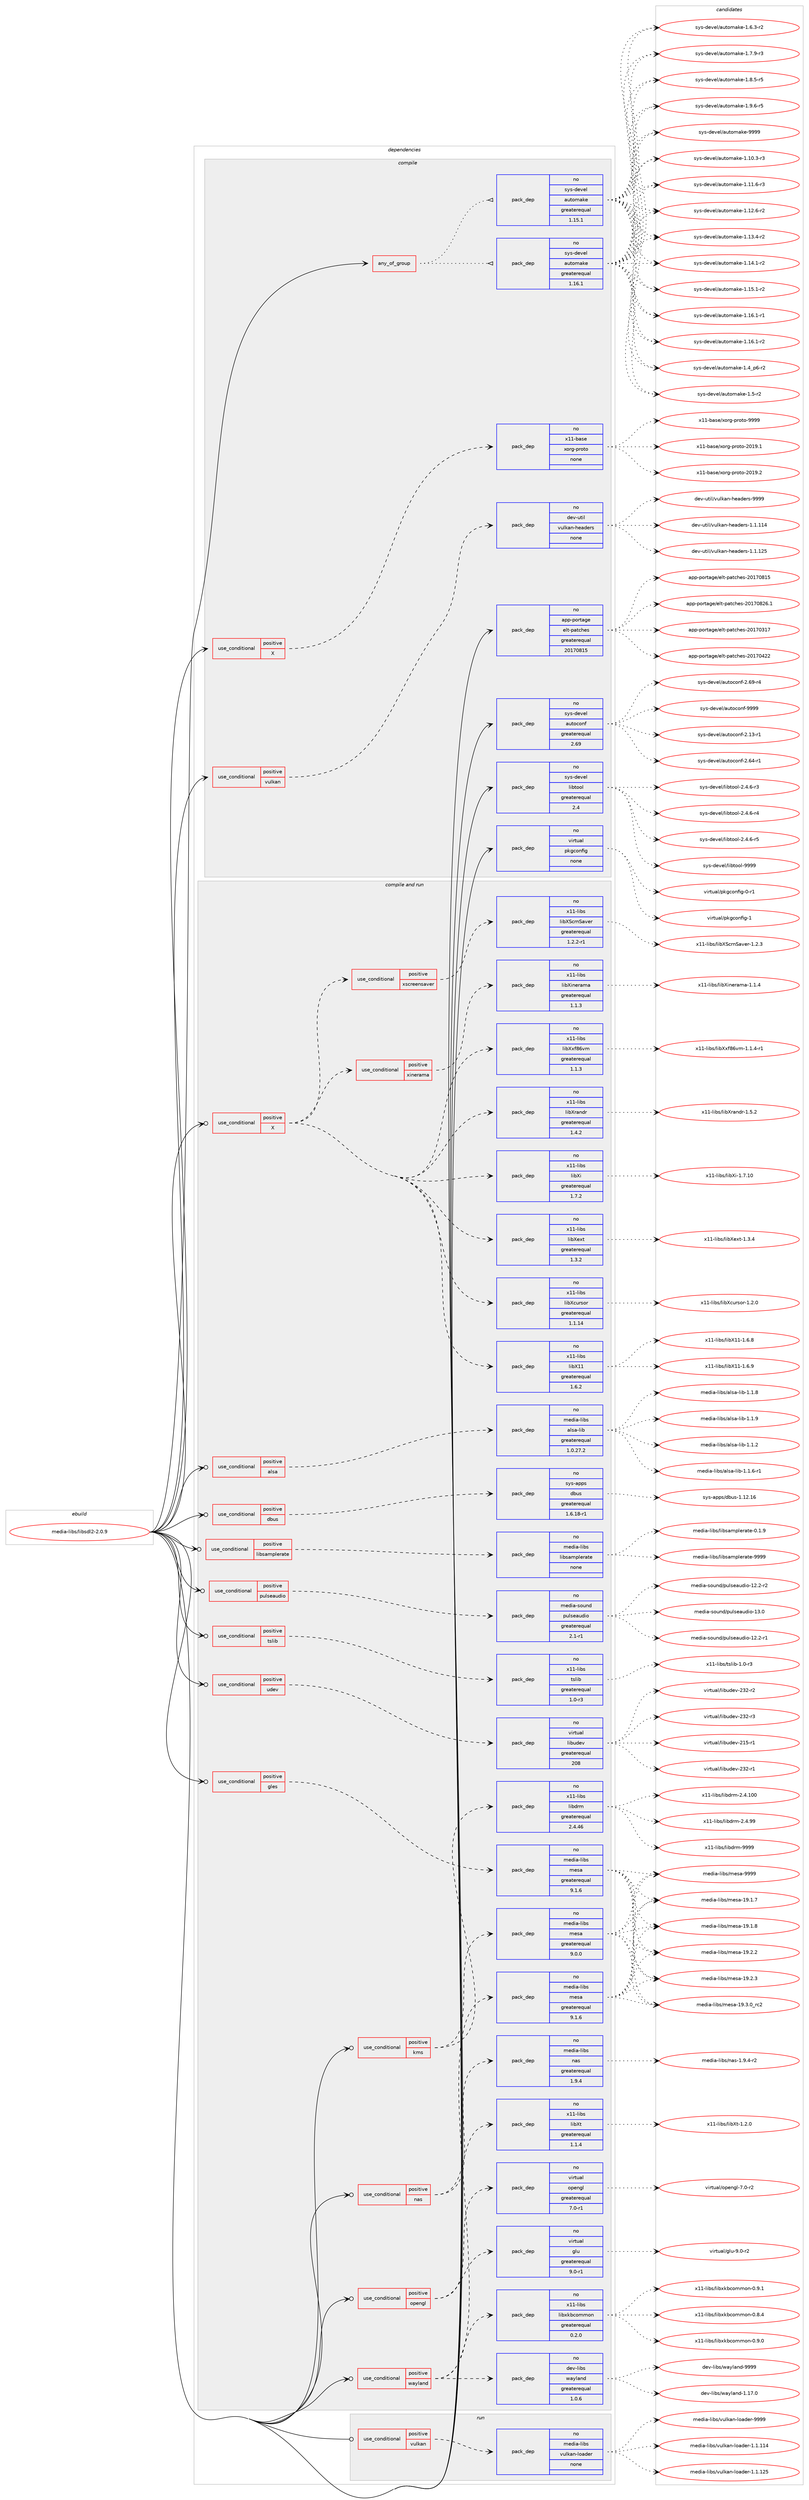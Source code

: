 digraph prolog {

# *************
# Graph options
# *************

newrank=true;
concentrate=true;
compound=true;
graph [rankdir=LR,fontname=Helvetica,fontsize=10,ranksep=1.5];#, ranksep=2.5, nodesep=0.2];
edge  [arrowhead=vee];
node  [fontname=Helvetica,fontsize=10];

# **********
# The ebuild
# **********

subgraph cluster_leftcol {
color=gray;
rank=same;
label=<<i>ebuild</i>>;
id [label="media-libs/libsdl2-2.0.9", color=red, width=4, href="../media-libs/libsdl2-2.0.9.svg"];
}

# ****************
# The dependencies
# ****************

subgraph cluster_midcol {
color=gray;
label=<<i>dependencies</i>>;
subgraph cluster_compile {
fillcolor="#eeeeee";
style=filled;
label=<<i>compile</i>>;
subgraph any13309 {
dependency788625 [label=<<TABLE BORDER="0" CELLBORDER="1" CELLSPACING="0" CELLPADDING="4"><TR><TD CELLPADDING="10">any_of_group</TD></TR></TABLE>>, shape=none, color=red];subgraph pack583105 {
dependency788626 [label=<<TABLE BORDER="0" CELLBORDER="1" CELLSPACING="0" CELLPADDING="4" WIDTH="220"><TR><TD ROWSPAN="6" CELLPADDING="30">pack_dep</TD></TR><TR><TD WIDTH="110">no</TD></TR><TR><TD>sys-devel</TD></TR><TR><TD>automake</TD></TR><TR><TD>greaterequal</TD></TR><TR><TD>1.16.1</TD></TR></TABLE>>, shape=none, color=blue];
}
dependency788625:e -> dependency788626:w [weight=20,style="dotted",arrowhead="oinv"];
subgraph pack583106 {
dependency788627 [label=<<TABLE BORDER="0" CELLBORDER="1" CELLSPACING="0" CELLPADDING="4" WIDTH="220"><TR><TD ROWSPAN="6" CELLPADDING="30">pack_dep</TD></TR><TR><TD WIDTH="110">no</TD></TR><TR><TD>sys-devel</TD></TR><TR><TD>automake</TD></TR><TR><TD>greaterequal</TD></TR><TR><TD>1.15.1</TD></TR></TABLE>>, shape=none, color=blue];
}
dependency788625:e -> dependency788627:w [weight=20,style="dotted",arrowhead="oinv"];
}
id:e -> dependency788625:w [weight=20,style="solid",arrowhead="vee"];
subgraph cond191778 {
dependency788628 [label=<<TABLE BORDER="0" CELLBORDER="1" CELLSPACING="0" CELLPADDING="4"><TR><TD ROWSPAN="3" CELLPADDING="10">use_conditional</TD></TR><TR><TD>positive</TD></TR><TR><TD>X</TD></TR></TABLE>>, shape=none, color=red];
subgraph pack583107 {
dependency788629 [label=<<TABLE BORDER="0" CELLBORDER="1" CELLSPACING="0" CELLPADDING="4" WIDTH="220"><TR><TD ROWSPAN="6" CELLPADDING="30">pack_dep</TD></TR><TR><TD WIDTH="110">no</TD></TR><TR><TD>x11-base</TD></TR><TR><TD>xorg-proto</TD></TR><TR><TD>none</TD></TR><TR><TD></TD></TR></TABLE>>, shape=none, color=blue];
}
dependency788628:e -> dependency788629:w [weight=20,style="dashed",arrowhead="vee"];
}
id:e -> dependency788628:w [weight=20,style="solid",arrowhead="vee"];
subgraph cond191779 {
dependency788630 [label=<<TABLE BORDER="0" CELLBORDER="1" CELLSPACING="0" CELLPADDING="4"><TR><TD ROWSPAN="3" CELLPADDING="10">use_conditional</TD></TR><TR><TD>positive</TD></TR><TR><TD>vulkan</TD></TR></TABLE>>, shape=none, color=red];
subgraph pack583108 {
dependency788631 [label=<<TABLE BORDER="0" CELLBORDER="1" CELLSPACING="0" CELLPADDING="4" WIDTH="220"><TR><TD ROWSPAN="6" CELLPADDING="30">pack_dep</TD></TR><TR><TD WIDTH="110">no</TD></TR><TR><TD>dev-util</TD></TR><TR><TD>vulkan-headers</TD></TR><TR><TD>none</TD></TR><TR><TD></TD></TR></TABLE>>, shape=none, color=blue];
}
dependency788630:e -> dependency788631:w [weight=20,style="dashed",arrowhead="vee"];
}
id:e -> dependency788630:w [weight=20,style="solid",arrowhead="vee"];
subgraph pack583109 {
dependency788632 [label=<<TABLE BORDER="0" CELLBORDER="1" CELLSPACING="0" CELLPADDING="4" WIDTH="220"><TR><TD ROWSPAN="6" CELLPADDING="30">pack_dep</TD></TR><TR><TD WIDTH="110">no</TD></TR><TR><TD>app-portage</TD></TR><TR><TD>elt-patches</TD></TR><TR><TD>greaterequal</TD></TR><TR><TD>20170815</TD></TR></TABLE>>, shape=none, color=blue];
}
id:e -> dependency788632:w [weight=20,style="solid",arrowhead="vee"];
subgraph pack583110 {
dependency788633 [label=<<TABLE BORDER="0" CELLBORDER="1" CELLSPACING="0" CELLPADDING="4" WIDTH="220"><TR><TD ROWSPAN="6" CELLPADDING="30">pack_dep</TD></TR><TR><TD WIDTH="110">no</TD></TR><TR><TD>sys-devel</TD></TR><TR><TD>autoconf</TD></TR><TR><TD>greaterequal</TD></TR><TR><TD>2.69</TD></TR></TABLE>>, shape=none, color=blue];
}
id:e -> dependency788633:w [weight=20,style="solid",arrowhead="vee"];
subgraph pack583111 {
dependency788634 [label=<<TABLE BORDER="0" CELLBORDER="1" CELLSPACING="0" CELLPADDING="4" WIDTH="220"><TR><TD ROWSPAN="6" CELLPADDING="30">pack_dep</TD></TR><TR><TD WIDTH="110">no</TD></TR><TR><TD>sys-devel</TD></TR><TR><TD>libtool</TD></TR><TR><TD>greaterequal</TD></TR><TR><TD>2.4</TD></TR></TABLE>>, shape=none, color=blue];
}
id:e -> dependency788634:w [weight=20,style="solid",arrowhead="vee"];
subgraph pack583112 {
dependency788635 [label=<<TABLE BORDER="0" CELLBORDER="1" CELLSPACING="0" CELLPADDING="4" WIDTH="220"><TR><TD ROWSPAN="6" CELLPADDING="30">pack_dep</TD></TR><TR><TD WIDTH="110">no</TD></TR><TR><TD>virtual</TD></TR><TR><TD>pkgconfig</TD></TR><TR><TD>none</TD></TR><TR><TD></TD></TR></TABLE>>, shape=none, color=blue];
}
id:e -> dependency788635:w [weight=20,style="solid",arrowhead="vee"];
}
subgraph cluster_compileandrun {
fillcolor="#eeeeee";
style=filled;
label=<<i>compile and run</i>>;
subgraph cond191780 {
dependency788636 [label=<<TABLE BORDER="0" CELLBORDER="1" CELLSPACING="0" CELLPADDING="4"><TR><TD ROWSPAN="3" CELLPADDING="10">use_conditional</TD></TR><TR><TD>positive</TD></TR><TR><TD>X</TD></TR></TABLE>>, shape=none, color=red];
subgraph pack583113 {
dependency788637 [label=<<TABLE BORDER="0" CELLBORDER="1" CELLSPACING="0" CELLPADDING="4" WIDTH="220"><TR><TD ROWSPAN="6" CELLPADDING="30">pack_dep</TD></TR><TR><TD WIDTH="110">no</TD></TR><TR><TD>x11-libs</TD></TR><TR><TD>libX11</TD></TR><TR><TD>greaterequal</TD></TR><TR><TD>1.6.2</TD></TR></TABLE>>, shape=none, color=blue];
}
dependency788636:e -> dependency788637:w [weight=20,style="dashed",arrowhead="vee"];
subgraph pack583114 {
dependency788638 [label=<<TABLE BORDER="0" CELLBORDER="1" CELLSPACING="0" CELLPADDING="4" WIDTH="220"><TR><TD ROWSPAN="6" CELLPADDING="30">pack_dep</TD></TR><TR><TD WIDTH="110">no</TD></TR><TR><TD>x11-libs</TD></TR><TR><TD>libXcursor</TD></TR><TR><TD>greaterequal</TD></TR><TR><TD>1.1.14</TD></TR></TABLE>>, shape=none, color=blue];
}
dependency788636:e -> dependency788638:w [weight=20,style="dashed",arrowhead="vee"];
subgraph pack583115 {
dependency788639 [label=<<TABLE BORDER="0" CELLBORDER="1" CELLSPACING="0" CELLPADDING="4" WIDTH="220"><TR><TD ROWSPAN="6" CELLPADDING="30">pack_dep</TD></TR><TR><TD WIDTH="110">no</TD></TR><TR><TD>x11-libs</TD></TR><TR><TD>libXext</TD></TR><TR><TD>greaterequal</TD></TR><TR><TD>1.3.2</TD></TR></TABLE>>, shape=none, color=blue];
}
dependency788636:e -> dependency788639:w [weight=20,style="dashed",arrowhead="vee"];
subgraph pack583116 {
dependency788640 [label=<<TABLE BORDER="0" CELLBORDER="1" CELLSPACING="0" CELLPADDING="4" WIDTH="220"><TR><TD ROWSPAN="6" CELLPADDING="30">pack_dep</TD></TR><TR><TD WIDTH="110">no</TD></TR><TR><TD>x11-libs</TD></TR><TR><TD>libXi</TD></TR><TR><TD>greaterequal</TD></TR><TR><TD>1.7.2</TD></TR></TABLE>>, shape=none, color=blue];
}
dependency788636:e -> dependency788640:w [weight=20,style="dashed",arrowhead="vee"];
subgraph pack583117 {
dependency788641 [label=<<TABLE BORDER="0" CELLBORDER="1" CELLSPACING="0" CELLPADDING="4" WIDTH="220"><TR><TD ROWSPAN="6" CELLPADDING="30">pack_dep</TD></TR><TR><TD WIDTH="110">no</TD></TR><TR><TD>x11-libs</TD></TR><TR><TD>libXrandr</TD></TR><TR><TD>greaterequal</TD></TR><TR><TD>1.4.2</TD></TR></TABLE>>, shape=none, color=blue];
}
dependency788636:e -> dependency788641:w [weight=20,style="dashed",arrowhead="vee"];
subgraph pack583118 {
dependency788642 [label=<<TABLE BORDER="0" CELLBORDER="1" CELLSPACING="0" CELLPADDING="4" WIDTH="220"><TR><TD ROWSPAN="6" CELLPADDING="30">pack_dep</TD></TR><TR><TD WIDTH="110">no</TD></TR><TR><TD>x11-libs</TD></TR><TR><TD>libXxf86vm</TD></TR><TR><TD>greaterequal</TD></TR><TR><TD>1.1.3</TD></TR></TABLE>>, shape=none, color=blue];
}
dependency788636:e -> dependency788642:w [weight=20,style="dashed",arrowhead="vee"];
subgraph cond191781 {
dependency788643 [label=<<TABLE BORDER="0" CELLBORDER="1" CELLSPACING="0" CELLPADDING="4"><TR><TD ROWSPAN="3" CELLPADDING="10">use_conditional</TD></TR><TR><TD>positive</TD></TR><TR><TD>xinerama</TD></TR></TABLE>>, shape=none, color=red];
subgraph pack583119 {
dependency788644 [label=<<TABLE BORDER="0" CELLBORDER="1" CELLSPACING="0" CELLPADDING="4" WIDTH="220"><TR><TD ROWSPAN="6" CELLPADDING="30">pack_dep</TD></TR><TR><TD WIDTH="110">no</TD></TR><TR><TD>x11-libs</TD></TR><TR><TD>libXinerama</TD></TR><TR><TD>greaterequal</TD></TR><TR><TD>1.1.3</TD></TR></TABLE>>, shape=none, color=blue];
}
dependency788643:e -> dependency788644:w [weight=20,style="dashed",arrowhead="vee"];
}
dependency788636:e -> dependency788643:w [weight=20,style="dashed",arrowhead="vee"];
subgraph cond191782 {
dependency788645 [label=<<TABLE BORDER="0" CELLBORDER="1" CELLSPACING="0" CELLPADDING="4"><TR><TD ROWSPAN="3" CELLPADDING="10">use_conditional</TD></TR><TR><TD>positive</TD></TR><TR><TD>xscreensaver</TD></TR></TABLE>>, shape=none, color=red];
subgraph pack583120 {
dependency788646 [label=<<TABLE BORDER="0" CELLBORDER="1" CELLSPACING="0" CELLPADDING="4" WIDTH="220"><TR><TD ROWSPAN="6" CELLPADDING="30">pack_dep</TD></TR><TR><TD WIDTH="110">no</TD></TR><TR><TD>x11-libs</TD></TR><TR><TD>libXScrnSaver</TD></TR><TR><TD>greaterequal</TD></TR><TR><TD>1.2.2-r1</TD></TR></TABLE>>, shape=none, color=blue];
}
dependency788645:e -> dependency788646:w [weight=20,style="dashed",arrowhead="vee"];
}
dependency788636:e -> dependency788645:w [weight=20,style="dashed",arrowhead="vee"];
}
id:e -> dependency788636:w [weight=20,style="solid",arrowhead="odotvee"];
subgraph cond191783 {
dependency788647 [label=<<TABLE BORDER="0" CELLBORDER="1" CELLSPACING="0" CELLPADDING="4"><TR><TD ROWSPAN="3" CELLPADDING="10">use_conditional</TD></TR><TR><TD>positive</TD></TR><TR><TD>alsa</TD></TR></TABLE>>, shape=none, color=red];
subgraph pack583121 {
dependency788648 [label=<<TABLE BORDER="0" CELLBORDER="1" CELLSPACING="0" CELLPADDING="4" WIDTH="220"><TR><TD ROWSPAN="6" CELLPADDING="30">pack_dep</TD></TR><TR><TD WIDTH="110">no</TD></TR><TR><TD>media-libs</TD></TR><TR><TD>alsa-lib</TD></TR><TR><TD>greaterequal</TD></TR><TR><TD>1.0.27.2</TD></TR></TABLE>>, shape=none, color=blue];
}
dependency788647:e -> dependency788648:w [weight=20,style="dashed",arrowhead="vee"];
}
id:e -> dependency788647:w [weight=20,style="solid",arrowhead="odotvee"];
subgraph cond191784 {
dependency788649 [label=<<TABLE BORDER="0" CELLBORDER="1" CELLSPACING="0" CELLPADDING="4"><TR><TD ROWSPAN="3" CELLPADDING="10">use_conditional</TD></TR><TR><TD>positive</TD></TR><TR><TD>dbus</TD></TR></TABLE>>, shape=none, color=red];
subgraph pack583122 {
dependency788650 [label=<<TABLE BORDER="0" CELLBORDER="1" CELLSPACING="0" CELLPADDING="4" WIDTH="220"><TR><TD ROWSPAN="6" CELLPADDING="30">pack_dep</TD></TR><TR><TD WIDTH="110">no</TD></TR><TR><TD>sys-apps</TD></TR><TR><TD>dbus</TD></TR><TR><TD>greaterequal</TD></TR><TR><TD>1.6.18-r1</TD></TR></TABLE>>, shape=none, color=blue];
}
dependency788649:e -> dependency788650:w [weight=20,style="dashed",arrowhead="vee"];
}
id:e -> dependency788649:w [weight=20,style="solid",arrowhead="odotvee"];
subgraph cond191785 {
dependency788651 [label=<<TABLE BORDER="0" CELLBORDER="1" CELLSPACING="0" CELLPADDING="4"><TR><TD ROWSPAN="3" CELLPADDING="10">use_conditional</TD></TR><TR><TD>positive</TD></TR><TR><TD>gles</TD></TR></TABLE>>, shape=none, color=red];
subgraph pack583123 {
dependency788652 [label=<<TABLE BORDER="0" CELLBORDER="1" CELLSPACING="0" CELLPADDING="4" WIDTH="220"><TR><TD ROWSPAN="6" CELLPADDING="30">pack_dep</TD></TR><TR><TD WIDTH="110">no</TD></TR><TR><TD>media-libs</TD></TR><TR><TD>mesa</TD></TR><TR><TD>greaterequal</TD></TR><TR><TD>9.1.6</TD></TR></TABLE>>, shape=none, color=blue];
}
dependency788651:e -> dependency788652:w [weight=20,style="dashed",arrowhead="vee"];
}
id:e -> dependency788651:w [weight=20,style="solid",arrowhead="odotvee"];
subgraph cond191786 {
dependency788653 [label=<<TABLE BORDER="0" CELLBORDER="1" CELLSPACING="0" CELLPADDING="4"><TR><TD ROWSPAN="3" CELLPADDING="10">use_conditional</TD></TR><TR><TD>positive</TD></TR><TR><TD>kms</TD></TR></TABLE>>, shape=none, color=red];
subgraph pack583124 {
dependency788654 [label=<<TABLE BORDER="0" CELLBORDER="1" CELLSPACING="0" CELLPADDING="4" WIDTH="220"><TR><TD ROWSPAN="6" CELLPADDING="30">pack_dep</TD></TR><TR><TD WIDTH="110">no</TD></TR><TR><TD>x11-libs</TD></TR><TR><TD>libdrm</TD></TR><TR><TD>greaterequal</TD></TR><TR><TD>2.4.46</TD></TR></TABLE>>, shape=none, color=blue];
}
dependency788653:e -> dependency788654:w [weight=20,style="dashed",arrowhead="vee"];
subgraph pack583125 {
dependency788655 [label=<<TABLE BORDER="0" CELLBORDER="1" CELLSPACING="0" CELLPADDING="4" WIDTH="220"><TR><TD ROWSPAN="6" CELLPADDING="30">pack_dep</TD></TR><TR><TD WIDTH="110">no</TD></TR><TR><TD>media-libs</TD></TR><TR><TD>mesa</TD></TR><TR><TD>greaterequal</TD></TR><TR><TD>9.0.0</TD></TR></TABLE>>, shape=none, color=blue];
}
dependency788653:e -> dependency788655:w [weight=20,style="dashed",arrowhead="vee"];
}
id:e -> dependency788653:w [weight=20,style="solid",arrowhead="odotvee"];
subgraph cond191787 {
dependency788656 [label=<<TABLE BORDER="0" CELLBORDER="1" CELLSPACING="0" CELLPADDING="4"><TR><TD ROWSPAN="3" CELLPADDING="10">use_conditional</TD></TR><TR><TD>positive</TD></TR><TR><TD>libsamplerate</TD></TR></TABLE>>, shape=none, color=red];
subgraph pack583126 {
dependency788657 [label=<<TABLE BORDER="0" CELLBORDER="1" CELLSPACING="0" CELLPADDING="4" WIDTH="220"><TR><TD ROWSPAN="6" CELLPADDING="30">pack_dep</TD></TR><TR><TD WIDTH="110">no</TD></TR><TR><TD>media-libs</TD></TR><TR><TD>libsamplerate</TD></TR><TR><TD>none</TD></TR><TR><TD></TD></TR></TABLE>>, shape=none, color=blue];
}
dependency788656:e -> dependency788657:w [weight=20,style="dashed",arrowhead="vee"];
}
id:e -> dependency788656:w [weight=20,style="solid",arrowhead="odotvee"];
subgraph cond191788 {
dependency788658 [label=<<TABLE BORDER="0" CELLBORDER="1" CELLSPACING="0" CELLPADDING="4"><TR><TD ROWSPAN="3" CELLPADDING="10">use_conditional</TD></TR><TR><TD>positive</TD></TR><TR><TD>nas</TD></TR></TABLE>>, shape=none, color=red];
subgraph pack583127 {
dependency788659 [label=<<TABLE BORDER="0" CELLBORDER="1" CELLSPACING="0" CELLPADDING="4" WIDTH="220"><TR><TD ROWSPAN="6" CELLPADDING="30">pack_dep</TD></TR><TR><TD WIDTH="110">no</TD></TR><TR><TD>media-libs</TD></TR><TR><TD>nas</TD></TR><TR><TD>greaterequal</TD></TR><TR><TD>1.9.4</TD></TR></TABLE>>, shape=none, color=blue];
}
dependency788658:e -> dependency788659:w [weight=20,style="dashed",arrowhead="vee"];
subgraph pack583128 {
dependency788660 [label=<<TABLE BORDER="0" CELLBORDER="1" CELLSPACING="0" CELLPADDING="4" WIDTH="220"><TR><TD ROWSPAN="6" CELLPADDING="30">pack_dep</TD></TR><TR><TD WIDTH="110">no</TD></TR><TR><TD>x11-libs</TD></TR><TR><TD>libXt</TD></TR><TR><TD>greaterequal</TD></TR><TR><TD>1.1.4</TD></TR></TABLE>>, shape=none, color=blue];
}
dependency788658:e -> dependency788660:w [weight=20,style="dashed",arrowhead="vee"];
}
id:e -> dependency788658:w [weight=20,style="solid",arrowhead="odotvee"];
subgraph cond191789 {
dependency788661 [label=<<TABLE BORDER="0" CELLBORDER="1" CELLSPACING="0" CELLPADDING="4"><TR><TD ROWSPAN="3" CELLPADDING="10">use_conditional</TD></TR><TR><TD>positive</TD></TR><TR><TD>opengl</TD></TR></TABLE>>, shape=none, color=red];
subgraph pack583129 {
dependency788662 [label=<<TABLE BORDER="0" CELLBORDER="1" CELLSPACING="0" CELLPADDING="4" WIDTH="220"><TR><TD ROWSPAN="6" CELLPADDING="30">pack_dep</TD></TR><TR><TD WIDTH="110">no</TD></TR><TR><TD>virtual</TD></TR><TR><TD>opengl</TD></TR><TR><TD>greaterequal</TD></TR><TR><TD>7.0-r1</TD></TR></TABLE>>, shape=none, color=blue];
}
dependency788661:e -> dependency788662:w [weight=20,style="dashed",arrowhead="vee"];
subgraph pack583130 {
dependency788663 [label=<<TABLE BORDER="0" CELLBORDER="1" CELLSPACING="0" CELLPADDING="4" WIDTH="220"><TR><TD ROWSPAN="6" CELLPADDING="30">pack_dep</TD></TR><TR><TD WIDTH="110">no</TD></TR><TR><TD>virtual</TD></TR><TR><TD>glu</TD></TR><TR><TD>greaterequal</TD></TR><TR><TD>9.0-r1</TD></TR></TABLE>>, shape=none, color=blue];
}
dependency788661:e -> dependency788663:w [weight=20,style="dashed",arrowhead="vee"];
}
id:e -> dependency788661:w [weight=20,style="solid",arrowhead="odotvee"];
subgraph cond191790 {
dependency788664 [label=<<TABLE BORDER="0" CELLBORDER="1" CELLSPACING="0" CELLPADDING="4"><TR><TD ROWSPAN="3" CELLPADDING="10">use_conditional</TD></TR><TR><TD>positive</TD></TR><TR><TD>pulseaudio</TD></TR></TABLE>>, shape=none, color=red];
subgraph pack583131 {
dependency788665 [label=<<TABLE BORDER="0" CELLBORDER="1" CELLSPACING="0" CELLPADDING="4" WIDTH="220"><TR><TD ROWSPAN="6" CELLPADDING="30">pack_dep</TD></TR><TR><TD WIDTH="110">no</TD></TR><TR><TD>media-sound</TD></TR><TR><TD>pulseaudio</TD></TR><TR><TD>greaterequal</TD></TR><TR><TD>2.1-r1</TD></TR></TABLE>>, shape=none, color=blue];
}
dependency788664:e -> dependency788665:w [weight=20,style="dashed",arrowhead="vee"];
}
id:e -> dependency788664:w [weight=20,style="solid",arrowhead="odotvee"];
subgraph cond191791 {
dependency788666 [label=<<TABLE BORDER="0" CELLBORDER="1" CELLSPACING="0" CELLPADDING="4"><TR><TD ROWSPAN="3" CELLPADDING="10">use_conditional</TD></TR><TR><TD>positive</TD></TR><TR><TD>tslib</TD></TR></TABLE>>, shape=none, color=red];
subgraph pack583132 {
dependency788667 [label=<<TABLE BORDER="0" CELLBORDER="1" CELLSPACING="0" CELLPADDING="4" WIDTH="220"><TR><TD ROWSPAN="6" CELLPADDING="30">pack_dep</TD></TR><TR><TD WIDTH="110">no</TD></TR><TR><TD>x11-libs</TD></TR><TR><TD>tslib</TD></TR><TR><TD>greaterequal</TD></TR><TR><TD>1.0-r3</TD></TR></TABLE>>, shape=none, color=blue];
}
dependency788666:e -> dependency788667:w [weight=20,style="dashed",arrowhead="vee"];
}
id:e -> dependency788666:w [weight=20,style="solid",arrowhead="odotvee"];
subgraph cond191792 {
dependency788668 [label=<<TABLE BORDER="0" CELLBORDER="1" CELLSPACING="0" CELLPADDING="4"><TR><TD ROWSPAN="3" CELLPADDING="10">use_conditional</TD></TR><TR><TD>positive</TD></TR><TR><TD>udev</TD></TR></TABLE>>, shape=none, color=red];
subgraph pack583133 {
dependency788669 [label=<<TABLE BORDER="0" CELLBORDER="1" CELLSPACING="0" CELLPADDING="4" WIDTH="220"><TR><TD ROWSPAN="6" CELLPADDING="30">pack_dep</TD></TR><TR><TD WIDTH="110">no</TD></TR><TR><TD>virtual</TD></TR><TR><TD>libudev</TD></TR><TR><TD>greaterequal</TD></TR><TR><TD>208</TD></TR></TABLE>>, shape=none, color=blue];
}
dependency788668:e -> dependency788669:w [weight=20,style="dashed",arrowhead="vee"];
}
id:e -> dependency788668:w [weight=20,style="solid",arrowhead="odotvee"];
subgraph cond191793 {
dependency788670 [label=<<TABLE BORDER="0" CELLBORDER="1" CELLSPACING="0" CELLPADDING="4"><TR><TD ROWSPAN="3" CELLPADDING="10">use_conditional</TD></TR><TR><TD>positive</TD></TR><TR><TD>wayland</TD></TR></TABLE>>, shape=none, color=red];
subgraph pack583134 {
dependency788671 [label=<<TABLE BORDER="0" CELLBORDER="1" CELLSPACING="0" CELLPADDING="4" WIDTH="220"><TR><TD ROWSPAN="6" CELLPADDING="30">pack_dep</TD></TR><TR><TD WIDTH="110">no</TD></TR><TR><TD>dev-libs</TD></TR><TR><TD>wayland</TD></TR><TR><TD>greaterequal</TD></TR><TR><TD>1.0.6</TD></TR></TABLE>>, shape=none, color=blue];
}
dependency788670:e -> dependency788671:w [weight=20,style="dashed",arrowhead="vee"];
subgraph pack583135 {
dependency788672 [label=<<TABLE BORDER="0" CELLBORDER="1" CELLSPACING="0" CELLPADDING="4" WIDTH="220"><TR><TD ROWSPAN="6" CELLPADDING="30">pack_dep</TD></TR><TR><TD WIDTH="110">no</TD></TR><TR><TD>media-libs</TD></TR><TR><TD>mesa</TD></TR><TR><TD>greaterequal</TD></TR><TR><TD>9.1.6</TD></TR></TABLE>>, shape=none, color=blue];
}
dependency788670:e -> dependency788672:w [weight=20,style="dashed",arrowhead="vee"];
subgraph pack583136 {
dependency788673 [label=<<TABLE BORDER="0" CELLBORDER="1" CELLSPACING="0" CELLPADDING="4" WIDTH="220"><TR><TD ROWSPAN="6" CELLPADDING="30">pack_dep</TD></TR><TR><TD WIDTH="110">no</TD></TR><TR><TD>x11-libs</TD></TR><TR><TD>libxkbcommon</TD></TR><TR><TD>greaterequal</TD></TR><TR><TD>0.2.0</TD></TR></TABLE>>, shape=none, color=blue];
}
dependency788670:e -> dependency788673:w [weight=20,style="dashed",arrowhead="vee"];
}
id:e -> dependency788670:w [weight=20,style="solid",arrowhead="odotvee"];
}
subgraph cluster_run {
fillcolor="#eeeeee";
style=filled;
label=<<i>run</i>>;
subgraph cond191794 {
dependency788674 [label=<<TABLE BORDER="0" CELLBORDER="1" CELLSPACING="0" CELLPADDING="4"><TR><TD ROWSPAN="3" CELLPADDING="10">use_conditional</TD></TR><TR><TD>positive</TD></TR><TR><TD>vulkan</TD></TR></TABLE>>, shape=none, color=red];
subgraph pack583137 {
dependency788675 [label=<<TABLE BORDER="0" CELLBORDER="1" CELLSPACING="0" CELLPADDING="4" WIDTH="220"><TR><TD ROWSPAN="6" CELLPADDING="30">pack_dep</TD></TR><TR><TD WIDTH="110">no</TD></TR><TR><TD>media-libs</TD></TR><TR><TD>vulkan-loader</TD></TR><TR><TD>none</TD></TR><TR><TD></TD></TR></TABLE>>, shape=none, color=blue];
}
dependency788674:e -> dependency788675:w [weight=20,style="dashed",arrowhead="vee"];
}
id:e -> dependency788674:w [weight=20,style="solid",arrowhead="odot"];
}
}

# **************
# The candidates
# **************

subgraph cluster_choices {
rank=same;
color=gray;
label=<<i>candidates</i>>;

subgraph choice583105 {
color=black;
nodesep=1;
choice11512111545100101118101108479711711611110997107101454946494846514511451 [label="sys-devel/automake-1.10.3-r3", color=red, width=4,href="../sys-devel/automake-1.10.3-r3.svg"];
choice11512111545100101118101108479711711611110997107101454946494946544511451 [label="sys-devel/automake-1.11.6-r3", color=red, width=4,href="../sys-devel/automake-1.11.6-r3.svg"];
choice11512111545100101118101108479711711611110997107101454946495046544511450 [label="sys-devel/automake-1.12.6-r2", color=red, width=4,href="../sys-devel/automake-1.12.6-r2.svg"];
choice11512111545100101118101108479711711611110997107101454946495146524511450 [label="sys-devel/automake-1.13.4-r2", color=red, width=4,href="../sys-devel/automake-1.13.4-r2.svg"];
choice11512111545100101118101108479711711611110997107101454946495246494511450 [label="sys-devel/automake-1.14.1-r2", color=red, width=4,href="../sys-devel/automake-1.14.1-r2.svg"];
choice11512111545100101118101108479711711611110997107101454946495346494511450 [label="sys-devel/automake-1.15.1-r2", color=red, width=4,href="../sys-devel/automake-1.15.1-r2.svg"];
choice11512111545100101118101108479711711611110997107101454946495446494511449 [label="sys-devel/automake-1.16.1-r1", color=red, width=4,href="../sys-devel/automake-1.16.1-r1.svg"];
choice11512111545100101118101108479711711611110997107101454946495446494511450 [label="sys-devel/automake-1.16.1-r2", color=red, width=4,href="../sys-devel/automake-1.16.1-r2.svg"];
choice115121115451001011181011084797117116111109971071014549465295112544511450 [label="sys-devel/automake-1.4_p6-r2", color=red, width=4,href="../sys-devel/automake-1.4_p6-r2.svg"];
choice11512111545100101118101108479711711611110997107101454946534511450 [label="sys-devel/automake-1.5-r2", color=red, width=4,href="../sys-devel/automake-1.5-r2.svg"];
choice115121115451001011181011084797117116111109971071014549465446514511450 [label="sys-devel/automake-1.6.3-r2", color=red, width=4,href="../sys-devel/automake-1.6.3-r2.svg"];
choice115121115451001011181011084797117116111109971071014549465546574511451 [label="sys-devel/automake-1.7.9-r3", color=red, width=4,href="../sys-devel/automake-1.7.9-r3.svg"];
choice115121115451001011181011084797117116111109971071014549465646534511453 [label="sys-devel/automake-1.8.5-r5", color=red, width=4,href="../sys-devel/automake-1.8.5-r5.svg"];
choice115121115451001011181011084797117116111109971071014549465746544511453 [label="sys-devel/automake-1.9.6-r5", color=red, width=4,href="../sys-devel/automake-1.9.6-r5.svg"];
choice115121115451001011181011084797117116111109971071014557575757 [label="sys-devel/automake-9999", color=red, width=4,href="../sys-devel/automake-9999.svg"];
dependency788626:e -> choice11512111545100101118101108479711711611110997107101454946494846514511451:w [style=dotted,weight="100"];
dependency788626:e -> choice11512111545100101118101108479711711611110997107101454946494946544511451:w [style=dotted,weight="100"];
dependency788626:e -> choice11512111545100101118101108479711711611110997107101454946495046544511450:w [style=dotted,weight="100"];
dependency788626:e -> choice11512111545100101118101108479711711611110997107101454946495146524511450:w [style=dotted,weight="100"];
dependency788626:e -> choice11512111545100101118101108479711711611110997107101454946495246494511450:w [style=dotted,weight="100"];
dependency788626:e -> choice11512111545100101118101108479711711611110997107101454946495346494511450:w [style=dotted,weight="100"];
dependency788626:e -> choice11512111545100101118101108479711711611110997107101454946495446494511449:w [style=dotted,weight="100"];
dependency788626:e -> choice11512111545100101118101108479711711611110997107101454946495446494511450:w [style=dotted,weight="100"];
dependency788626:e -> choice115121115451001011181011084797117116111109971071014549465295112544511450:w [style=dotted,weight="100"];
dependency788626:e -> choice11512111545100101118101108479711711611110997107101454946534511450:w [style=dotted,weight="100"];
dependency788626:e -> choice115121115451001011181011084797117116111109971071014549465446514511450:w [style=dotted,weight="100"];
dependency788626:e -> choice115121115451001011181011084797117116111109971071014549465546574511451:w [style=dotted,weight="100"];
dependency788626:e -> choice115121115451001011181011084797117116111109971071014549465646534511453:w [style=dotted,weight="100"];
dependency788626:e -> choice115121115451001011181011084797117116111109971071014549465746544511453:w [style=dotted,weight="100"];
dependency788626:e -> choice115121115451001011181011084797117116111109971071014557575757:w [style=dotted,weight="100"];
}
subgraph choice583106 {
color=black;
nodesep=1;
choice11512111545100101118101108479711711611110997107101454946494846514511451 [label="sys-devel/automake-1.10.3-r3", color=red, width=4,href="../sys-devel/automake-1.10.3-r3.svg"];
choice11512111545100101118101108479711711611110997107101454946494946544511451 [label="sys-devel/automake-1.11.6-r3", color=red, width=4,href="../sys-devel/automake-1.11.6-r3.svg"];
choice11512111545100101118101108479711711611110997107101454946495046544511450 [label="sys-devel/automake-1.12.6-r2", color=red, width=4,href="../sys-devel/automake-1.12.6-r2.svg"];
choice11512111545100101118101108479711711611110997107101454946495146524511450 [label="sys-devel/automake-1.13.4-r2", color=red, width=4,href="../sys-devel/automake-1.13.4-r2.svg"];
choice11512111545100101118101108479711711611110997107101454946495246494511450 [label="sys-devel/automake-1.14.1-r2", color=red, width=4,href="../sys-devel/automake-1.14.1-r2.svg"];
choice11512111545100101118101108479711711611110997107101454946495346494511450 [label="sys-devel/automake-1.15.1-r2", color=red, width=4,href="../sys-devel/automake-1.15.1-r2.svg"];
choice11512111545100101118101108479711711611110997107101454946495446494511449 [label="sys-devel/automake-1.16.1-r1", color=red, width=4,href="../sys-devel/automake-1.16.1-r1.svg"];
choice11512111545100101118101108479711711611110997107101454946495446494511450 [label="sys-devel/automake-1.16.1-r2", color=red, width=4,href="../sys-devel/automake-1.16.1-r2.svg"];
choice115121115451001011181011084797117116111109971071014549465295112544511450 [label="sys-devel/automake-1.4_p6-r2", color=red, width=4,href="../sys-devel/automake-1.4_p6-r2.svg"];
choice11512111545100101118101108479711711611110997107101454946534511450 [label="sys-devel/automake-1.5-r2", color=red, width=4,href="../sys-devel/automake-1.5-r2.svg"];
choice115121115451001011181011084797117116111109971071014549465446514511450 [label="sys-devel/automake-1.6.3-r2", color=red, width=4,href="../sys-devel/automake-1.6.3-r2.svg"];
choice115121115451001011181011084797117116111109971071014549465546574511451 [label="sys-devel/automake-1.7.9-r3", color=red, width=4,href="../sys-devel/automake-1.7.9-r3.svg"];
choice115121115451001011181011084797117116111109971071014549465646534511453 [label="sys-devel/automake-1.8.5-r5", color=red, width=4,href="../sys-devel/automake-1.8.5-r5.svg"];
choice115121115451001011181011084797117116111109971071014549465746544511453 [label="sys-devel/automake-1.9.6-r5", color=red, width=4,href="../sys-devel/automake-1.9.6-r5.svg"];
choice115121115451001011181011084797117116111109971071014557575757 [label="sys-devel/automake-9999", color=red, width=4,href="../sys-devel/automake-9999.svg"];
dependency788627:e -> choice11512111545100101118101108479711711611110997107101454946494846514511451:w [style=dotted,weight="100"];
dependency788627:e -> choice11512111545100101118101108479711711611110997107101454946494946544511451:w [style=dotted,weight="100"];
dependency788627:e -> choice11512111545100101118101108479711711611110997107101454946495046544511450:w [style=dotted,weight="100"];
dependency788627:e -> choice11512111545100101118101108479711711611110997107101454946495146524511450:w [style=dotted,weight="100"];
dependency788627:e -> choice11512111545100101118101108479711711611110997107101454946495246494511450:w [style=dotted,weight="100"];
dependency788627:e -> choice11512111545100101118101108479711711611110997107101454946495346494511450:w [style=dotted,weight="100"];
dependency788627:e -> choice11512111545100101118101108479711711611110997107101454946495446494511449:w [style=dotted,weight="100"];
dependency788627:e -> choice11512111545100101118101108479711711611110997107101454946495446494511450:w [style=dotted,weight="100"];
dependency788627:e -> choice115121115451001011181011084797117116111109971071014549465295112544511450:w [style=dotted,weight="100"];
dependency788627:e -> choice11512111545100101118101108479711711611110997107101454946534511450:w [style=dotted,weight="100"];
dependency788627:e -> choice115121115451001011181011084797117116111109971071014549465446514511450:w [style=dotted,weight="100"];
dependency788627:e -> choice115121115451001011181011084797117116111109971071014549465546574511451:w [style=dotted,weight="100"];
dependency788627:e -> choice115121115451001011181011084797117116111109971071014549465646534511453:w [style=dotted,weight="100"];
dependency788627:e -> choice115121115451001011181011084797117116111109971071014549465746544511453:w [style=dotted,weight="100"];
dependency788627:e -> choice115121115451001011181011084797117116111109971071014557575757:w [style=dotted,weight="100"];
}
subgraph choice583107 {
color=black;
nodesep=1;
choice1204949459897115101471201111141034511211411111611145504849574649 [label="x11-base/xorg-proto-2019.1", color=red, width=4,href="../x11-base/xorg-proto-2019.1.svg"];
choice1204949459897115101471201111141034511211411111611145504849574650 [label="x11-base/xorg-proto-2019.2", color=red, width=4,href="../x11-base/xorg-proto-2019.2.svg"];
choice120494945989711510147120111114103451121141111161114557575757 [label="x11-base/xorg-proto-9999", color=red, width=4,href="../x11-base/xorg-proto-9999.svg"];
dependency788629:e -> choice1204949459897115101471201111141034511211411111611145504849574649:w [style=dotted,weight="100"];
dependency788629:e -> choice1204949459897115101471201111141034511211411111611145504849574650:w [style=dotted,weight="100"];
dependency788629:e -> choice120494945989711510147120111114103451121141111161114557575757:w [style=dotted,weight="100"];
}
subgraph choice583108 {
color=black;
nodesep=1;
choice10010111845117116105108471181171081079711045104101971001011141154549464946494952 [label="dev-util/vulkan-headers-1.1.114", color=red, width=4,href="../dev-util/vulkan-headers-1.1.114.svg"];
choice10010111845117116105108471181171081079711045104101971001011141154549464946495053 [label="dev-util/vulkan-headers-1.1.125", color=red, width=4,href="../dev-util/vulkan-headers-1.1.125.svg"];
choice10010111845117116105108471181171081079711045104101971001011141154557575757 [label="dev-util/vulkan-headers-9999", color=red, width=4,href="../dev-util/vulkan-headers-9999.svg"];
dependency788631:e -> choice10010111845117116105108471181171081079711045104101971001011141154549464946494952:w [style=dotted,weight="100"];
dependency788631:e -> choice10010111845117116105108471181171081079711045104101971001011141154549464946495053:w [style=dotted,weight="100"];
dependency788631:e -> choice10010111845117116105108471181171081079711045104101971001011141154557575757:w [style=dotted,weight="100"];
}
subgraph choice583109 {
color=black;
nodesep=1;
choice97112112451121111141169710310147101108116451129711699104101115455048495548514955 [label="app-portage/elt-patches-20170317", color=red, width=4,href="../app-portage/elt-patches-20170317.svg"];
choice97112112451121111141169710310147101108116451129711699104101115455048495548525050 [label="app-portage/elt-patches-20170422", color=red, width=4,href="../app-portage/elt-patches-20170422.svg"];
choice97112112451121111141169710310147101108116451129711699104101115455048495548564953 [label="app-portage/elt-patches-20170815", color=red, width=4,href="../app-portage/elt-patches-20170815.svg"];
choice971121124511211111411697103101471011081164511297116991041011154550484955485650544649 [label="app-portage/elt-patches-20170826.1", color=red, width=4,href="../app-portage/elt-patches-20170826.1.svg"];
dependency788632:e -> choice97112112451121111141169710310147101108116451129711699104101115455048495548514955:w [style=dotted,weight="100"];
dependency788632:e -> choice97112112451121111141169710310147101108116451129711699104101115455048495548525050:w [style=dotted,weight="100"];
dependency788632:e -> choice97112112451121111141169710310147101108116451129711699104101115455048495548564953:w [style=dotted,weight="100"];
dependency788632:e -> choice971121124511211111411697103101471011081164511297116991041011154550484955485650544649:w [style=dotted,weight="100"];
}
subgraph choice583110 {
color=black;
nodesep=1;
choice1151211154510010111810110847971171161119911111010245504649514511449 [label="sys-devel/autoconf-2.13-r1", color=red, width=4,href="../sys-devel/autoconf-2.13-r1.svg"];
choice1151211154510010111810110847971171161119911111010245504654524511449 [label="sys-devel/autoconf-2.64-r1", color=red, width=4,href="../sys-devel/autoconf-2.64-r1.svg"];
choice1151211154510010111810110847971171161119911111010245504654574511452 [label="sys-devel/autoconf-2.69-r4", color=red, width=4,href="../sys-devel/autoconf-2.69-r4.svg"];
choice115121115451001011181011084797117116111991111101024557575757 [label="sys-devel/autoconf-9999", color=red, width=4,href="../sys-devel/autoconf-9999.svg"];
dependency788633:e -> choice1151211154510010111810110847971171161119911111010245504649514511449:w [style=dotted,weight="100"];
dependency788633:e -> choice1151211154510010111810110847971171161119911111010245504654524511449:w [style=dotted,weight="100"];
dependency788633:e -> choice1151211154510010111810110847971171161119911111010245504654574511452:w [style=dotted,weight="100"];
dependency788633:e -> choice115121115451001011181011084797117116111991111101024557575757:w [style=dotted,weight="100"];
}
subgraph choice583111 {
color=black;
nodesep=1;
choice1151211154510010111810110847108105981161111111084550465246544511451 [label="sys-devel/libtool-2.4.6-r3", color=red, width=4,href="../sys-devel/libtool-2.4.6-r3.svg"];
choice1151211154510010111810110847108105981161111111084550465246544511452 [label="sys-devel/libtool-2.4.6-r4", color=red, width=4,href="../sys-devel/libtool-2.4.6-r4.svg"];
choice1151211154510010111810110847108105981161111111084550465246544511453 [label="sys-devel/libtool-2.4.6-r5", color=red, width=4,href="../sys-devel/libtool-2.4.6-r5.svg"];
choice1151211154510010111810110847108105981161111111084557575757 [label="sys-devel/libtool-9999", color=red, width=4,href="../sys-devel/libtool-9999.svg"];
dependency788634:e -> choice1151211154510010111810110847108105981161111111084550465246544511451:w [style=dotted,weight="100"];
dependency788634:e -> choice1151211154510010111810110847108105981161111111084550465246544511452:w [style=dotted,weight="100"];
dependency788634:e -> choice1151211154510010111810110847108105981161111111084550465246544511453:w [style=dotted,weight="100"];
dependency788634:e -> choice1151211154510010111810110847108105981161111111084557575757:w [style=dotted,weight="100"];
}
subgraph choice583112 {
color=black;
nodesep=1;
choice11810511411611797108471121071039911111010210510345484511449 [label="virtual/pkgconfig-0-r1", color=red, width=4,href="../virtual/pkgconfig-0-r1.svg"];
choice1181051141161179710847112107103991111101021051034549 [label="virtual/pkgconfig-1", color=red, width=4,href="../virtual/pkgconfig-1.svg"];
dependency788635:e -> choice11810511411611797108471121071039911111010210510345484511449:w [style=dotted,weight="100"];
dependency788635:e -> choice1181051141161179710847112107103991111101021051034549:w [style=dotted,weight="100"];
}
subgraph choice583113 {
color=black;
nodesep=1;
choice120494945108105981154710810598884949454946544656 [label="x11-libs/libX11-1.6.8", color=red, width=4,href="../x11-libs/libX11-1.6.8.svg"];
choice120494945108105981154710810598884949454946544657 [label="x11-libs/libX11-1.6.9", color=red, width=4,href="../x11-libs/libX11-1.6.9.svg"];
dependency788637:e -> choice120494945108105981154710810598884949454946544656:w [style=dotted,weight="100"];
dependency788637:e -> choice120494945108105981154710810598884949454946544657:w [style=dotted,weight="100"];
}
subgraph choice583114 {
color=black;
nodesep=1;
choice1204949451081059811547108105988899117114115111114454946504648 [label="x11-libs/libXcursor-1.2.0", color=red, width=4,href="../x11-libs/libXcursor-1.2.0.svg"];
dependency788638:e -> choice1204949451081059811547108105988899117114115111114454946504648:w [style=dotted,weight="100"];
}
subgraph choice583115 {
color=black;
nodesep=1;
choice12049494510810598115471081059888101120116454946514652 [label="x11-libs/libXext-1.3.4", color=red, width=4,href="../x11-libs/libXext-1.3.4.svg"];
dependency788639:e -> choice12049494510810598115471081059888101120116454946514652:w [style=dotted,weight="100"];
}
subgraph choice583116 {
color=black;
nodesep=1;
choice1204949451081059811547108105988810545494655464948 [label="x11-libs/libXi-1.7.10", color=red, width=4,href="../x11-libs/libXi-1.7.10.svg"];
dependency788640:e -> choice1204949451081059811547108105988810545494655464948:w [style=dotted,weight="100"];
}
subgraph choice583117 {
color=black;
nodesep=1;
choice1204949451081059811547108105988811497110100114454946534650 [label="x11-libs/libXrandr-1.5.2", color=red, width=4,href="../x11-libs/libXrandr-1.5.2.svg"];
dependency788641:e -> choice1204949451081059811547108105988811497110100114454946534650:w [style=dotted,weight="100"];
}
subgraph choice583118 {
color=black;
nodesep=1;
choice1204949451081059811547108105988812010256541181094549464946524511449 [label="x11-libs/libXxf86vm-1.1.4-r1", color=red, width=4,href="../x11-libs/libXxf86vm-1.1.4-r1.svg"];
dependency788642:e -> choice1204949451081059811547108105988812010256541181094549464946524511449:w [style=dotted,weight="100"];
}
subgraph choice583119 {
color=black;
nodesep=1;
choice120494945108105981154710810598881051101011149710997454946494652 [label="x11-libs/libXinerama-1.1.4", color=red, width=4,href="../x11-libs/libXinerama-1.1.4.svg"];
dependency788644:e -> choice120494945108105981154710810598881051101011149710997454946494652:w [style=dotted,weight="100"];
}
subgraph choice583120 {
color=black;
nodesep=1;
choice1204949451081059811547108105988883991141108397118101114454946504651 [label="x11-libs/libXScrnSaver-1.2.3", color=red, width=4,href="../x11-libs/libXScrnSaver-1.2.3.svg"];
dependency788646:e -> choice1204949451081059811547108105988883991141108397118101114454946504651:w [style=dotted,weight="100"];
}
subgraph choice583121 {
color=black;
nodesep=1;
choice1091011001059745108105981154797108115974510810598454946494650 [label="media-libs/alsa-lib-1.1.2", color=red, width=4,href="../media-libs/alsa-lib-1.1.2.svg"];
choice10910110010597451081059811547971081159745108105984549464946544511449 [label="media-libs/alsa-lib-1.1.6-r1", color=red, width=4,href="../media-libs/alsa-lib-1.1.6-r1.svg"];
choice1091011001059745108105981154797108115974510810598454946494656 [label="media-libs/alsa-lib-1.1.8", color=red, width=4,href="../media-libs/alsa-lib-1.1.8.svg"];
choice1091011001059745108105981154797108115974510810598454946494657 [label="media-libs/alsa-lib-1.1.9", color=red, width=4,href="../media-libs/alsa-lib-1.1.9.svg"];
dependency788648:e -> choice1091011001059745108105981154797108115974510810598454946494650:w [style=dotted,weight="100"];
dependency788648:e -> choice10910110010597451081059811547971081159745108105984549464946544511449:w [style=dotted,weight="100"];
dependency788648:e -> choice1091011001059745108105981154797108115974510810598454946494656:w [style=dotted,weight="100"];
dependency788648:e -> choice1091011001059745108105981154797108115974510810598454946494657:w [style=dotted,weight="100"];
}
subgraph choice583122 {
color=black;
nodesep=1;
choice115121115459711211211547100981171154549464950464954 [label="sys-apps/dbus-1.12.16", color=red, width=4,href="../sys-apps/dbus-1.12.16.svg"];
dependency788650:e -> choice115121115459711211211547100981171154549464950464954:w [style=dotted,weight="100"];
}
subgraph choice583123 {
color=black;
nodesep=1;
choice109101100105974510810598115471091011159745495746494655 [label="media-libs/mesa-19.1.7", color=red, width=4,href="../media-libs/mesa-19.1.7.svg"];
choice109101100105974510810598115471091011159745495746494656 [label="media-libs/mesa-19.1.8", color=red, width=4,href="../media-libs/mesa-19.1.8.svg"];
choice109101100105974510810598115471091011159745495746504650 [label="media-libs/mesa-19.2.2", color=red, width=4,href="../media-libs/mesa-19.2.2.svg"];
choice109101100105974510810598115471091011159745495746504651 [label="media-libs/mesa-19.2.3", color=red, width=4,href="../media-libs/mesa-19.2.3.svg"];
choice109101100105974510810598115471091011159745495746514648951149950 [label="media-libs/mesa-19.3.0_rc2", color=red, width=4,href="../media-libs/mesa-19.3.0_rc2.svg"];
choice10910110010597451081059811547109101115974557575757 [label="media-libs/mesa-9999", color=red, width=4,href="../media-libs/mesa-9999.svg"];
dependency788652:e -> choice109101100105974510810598115471091011159745495746494655:w [style=dotted,weight="100"];
dependency788652:e -> choice109101100105974510810598115471091011159745495746494656:w [style=dotted,weight="100"];
dependency788652:e -> choice109101100105974510810598115471091011159745495746504650:w [style=dotted,weight="100"];
dependency788652:e -> choice109101100105974510810598115471091011159745495746504651:w [style=dotted,weight="100"];
dependency788652:e -> choice109101100105974510810598115471091011159745495746514648951149950:w [style=dotted,weight="100"];
dependency788652:e -> choice10910110010597451081059811547109101115974557575757:w [style=dotted,weight="100"];
}
subgraph choice583124 {
color=black;
nodesep=1;
choice1204949451081059811547108105981001141094550465246494848 [label="x11-libs/libdrm-2.4.100", color=red, width=4,href="../x11-libs/libdrm-2.4.100.svg"];
choice12049494510810598115471081059810011410945504652465757 [label="x11-libs/libdrm-2.4.99", color=red, width=4,href="../x11-libs/libdrm-2.4.99.svg"];
choice1204949451081059811547108105981001141094557575757 [label="x11-libs/libdrm-9999", color=red, width=4,href="../x11-libs/libdrm-9999.svg"];
dependency788654:e -> choice1204949451081059811547108105981001141094550465246494848:w [style=dotted,weight="100"];
dependency788654:e -> choice12049494510810598115471081059810011410945504652465757:w [style=dotted,weight="100"];
dependency788654:e -> choice1204949451081059811547108105981001141094557575757:w [style=dotted,weight="100"];
}
subgraph choice583125 {
color=black;
nodesep=1;
choice109101100105974510810598115471091011159745495746494655 [label="media-libs/mesa-19.1.7", color=red, width=4,href="../media-libs/mesa-19.1.7.svg"];
choice109101100105974510810598115471091011159745495746494656 [label="media-libs/mesa-19.1.8", color=red, width=4,href="../media-libs/mesa-19.1.8.svg"];
choice109101100105974510810598115471091011159745495746504650 [label="media-libs/mesa-19.2.2", color=red, width=4,href="../media-libs/mesa-19.2.2.svg"];
choice109101100105974510810598115471091011159745495746504651 [label="media-libs/mesa-19.2.3", color=red, width=4,href="../media-libs/mesa-19.2.3.svg"];
choice109101100105974510810598115471091011159745495746514648951149950 [label="media-libs/mesa-19.3.0_rc2", color=red, width=4,href="../media-libs/mesa-19.3.0_rc2.svg"];
choice10910110010597451081059811547109101115974557575757 [label="media-libs/mesa-9999", color=red, width=4,href="../media-libs/mesa-9999.svg"];
dependency788655:e -> choice109101100105974510810598115471091011159745495746494655:w [style=dotted,weight="100"];
dependency788655:e -> choice109101100105974510810598115471091011159745495746494656:w [style=dotted,weight="100"];
dependency788655:e -> choice109101100105974510810598115471091011159745495746504650:w [style=dotted,weight="100"];
dependency788655:e -> choice109101100105974510810598115471091011159745495746504651:w [style=dotted,weight="100"];
dependency788655:e -> choice109101100105974510810598115471091011159745495746514648951149950:w [style=dotted,weight="100"];
dependency788655:e -> choice10910110010597451081059811547109101115974557575757:w [style=dotted,weight="100"];
}
subgraph choice583126 {
color=black;
nodesep=1;
choice10910110010597451081059811547108105981159710911210810111497116101454846494657 [label="media-libs/libsamplerate-0.1.9", color=red, width=4,href="../media-libs/libsamplerate-0.1.9.svg"];
choice109101100105974510810598115471081059811597109112108101114971161014557575757 [label="media-libs/libsamplerate-9999", color=red, width=4,href="../media-libs/libsamplerate-9999.svg"];
dependency788657:e -> choice10910110010597451081059811547108105981159710911210810111497116101454846494657:w [style=dotted,weight="100"];
dependency788657:e -> choice109101100105974510810598115471081059811597109112108101114971161014557575757:w [style=dotted,weight="100"];
}
subgraph choice583127 {
color=black;
nodesep=1;
choice10910110010597451081059811547110971154549465746524511450 [label="media-libs/nas-1.9.4-r2", color=red, width=4,href="../media-libs/nas-1.9.4-r2.svg"];
dependency788659:e -> choice10910110010597451081059811547110971154549465746524511450:w [style=dotted,weight="100"];
}
subgraph choice583128 {
color=black;
nodesep=1;
choice12049494510810598115471081059888116454946504648 [label="x11-libs/libXt-1.2.0", color=red, width=4,href="../x11-libs/libXt-1.2.0.svg"];
dependency788660:e -> choice12049494510810598115471081059888116454946504648:w [style=dotted,weight="100"];
}
subgraph choice583129 {
color=black;
nodesep=1;
choice1181051141161179710847111112101110103108455546484511450 [label="virtual/opengl-7.0-r2", color=red, width=4,href="../virtual/opengl-7.0-r2.svg"];
dependency788662:e -> choice1181051141161179710847111112101110103108455546484511450:w [style=dotted,weight="100"];
}
subgraph choice583130 {
color=black;
nodesep=1;
choice1181051141161179710847103108117455746484511450 [label="virtual/glu-9.0-r2", color=red, width=4,href="../virtual/glu-9.0-r2.svg"];
dependency788663:e -> choice1181051141161179710847103108117455746484511450:w [style=dotted,weight="100"];
}
subgraph choice583131 {
color=black;
nodesep=1;
choice1091011001059745115111117110100471121171081151019711710010511145495046504511449 [label="media-sound/pulseaudio-12.2-r1", color=red, width=4,href="../media-sound/pulseaudio-12.2-r1.svg"];
choice1091011001059745115111117110100471121171081151019711710010511145495046504511450 [label="media-sound/pulseaudio-12.2-r2", color=red, width=4,href="../media-sound/pulseaudio-12.2-r2.svg"];
choice109101100105974511511111711010047112117108115101971171001051114549514648 [label="media-sound/pulseaudio-13.0", color=red, width=4,href="../media-sound/pulseaudio-13.0.svg"];
dependency788665:e -> choice1091011001059745115111117110100471121171081151019711710010511145495046504511449:w [style=dotted,weight="100"];
dependency788665:e -> choice1091011001059745115111117110100471121171081151019711710010511145495046504511450:w [style=dotted,weight="100"];
dependency788665:e -> choice109101100105974511511111711010047112117108115101971171001051114549514648:w [style=dotted,weight="100"];
}
subgraph choice583132 {
color=black;
nodesep=1;
choice120494945108105981154711611510810598454946484511451 [label="x11-libs/tslib-1.0-r3", color=red, width=4,href="../x11-libs/tslib-1.0-r3.svg"];
dependency788667:e -> choice120494945108105981154711611510810598454946484511451:w [style=dotted,weight="100"];
}
subgraph choice583133 {
color=black;
nodesep=1;
choice118105114116117971084710810598117100101118455049534511449 [label="virtual/libudev-215-r1", color=red, width=4,href="../virtual/libudev-215-r1.svg"];
choice118105114116117971084710810598117100101118455051504511449 [label="virtual/libudev-232-r1", color=red, width=4,href="../virtual/libudev-232-r1.svg"];
choice118105114116117971084710810598117100101118455051504511450 [label="virtual/libudev-232-r2", color=red, width=4,href="../virtual/libudev-232-r2.svg"];
choice118105114116117971084710810598117100101118455051504511451 [label="virtual/libudev-232-r3", color=red, width=4,href="../virtual/libudev-232-r3.svg"];
dependency788669:e -> choice118105114116117971084710810598117100101118455049534511449:w [style=dotted,weight="100"];
dependency788669:e -> choice118105114116117971084710810598117100101118455051504511449:w [style=dotted,weight="100"];
dependency788669:e -> choice118105114116117971084710810598117100101118455051504511450:w [style=dotted,weight="100"];
dependency788669:e -> choice118105114116117971084710810598117100101118455051504511451:w [style=dotted,weight="100"];
}
subgraph choice583134 {
color=black;
nodesep=1;
choice100101118451081059811547119971211089711010045494649554648 [label="dev-libs/wayland-1.17.0", color=red, width=4,href="../dev-libs/wayland-1.17.0.svg"];
choice10010111845108105981154711997121108971101004557575757 [label="dev-libs/wayland-9999", color=red, width=4,href="../dev-libs/wayland-9999.svg"];
dependency788671:e -> choice100101118451081059811547119971211089711010045494649554648:w [style=dotted,weight="100"];
dependency788671:e -> choice10010111845108105981154711997121108971101004557575757:w [style=dotted,weight="100"];
}
subgraph choice583135 {
color=black;
nodesep=1;
choice109101100105974510810598115471091011159745495746494655 [label="media-libs/mesa-19.1.7", color=red, width=4,href="../media-libs/mesa-19.1.7.svg"];
choice109101100105974510810598115471091011159745495746494656 [label="media-libs/mesa-19.1.8", color=red, width=4,href="../media-libs/mesa-19.1.8.svg"];
choice109101100105974510810598115471091011159745495746504650 [label="media-libs/mesa-19.2.2", color=red, width=4,href="../media-libs/mesa-19.2.2.svg"];
choice109101100105974510810598115471091011159745495746504651 [label="media-libs/mesa-19.2.3", color=red, width=4,href="../media-libs/mesa-19.2.3.svg"];
choice109101100105974510810598115471091011159745495746514648951149950 [label="media-libs/mesa-19.3.0_rc2", color=red, width=4,href="../media-libs/mesa-19.3.0_rc2.svg"];
choice10910110010597451081059811547109101115974557575757 [label="media-libs/mesa-9999", color=red, width=4,href="../media-libs/mesa-9999.svg"];
dependency788672:e -> choice109101100105974510810598115471091011159745495746494655:w [style=dotted,weight="100"];
dependency788672:e -> choice109101100105974510810598115471091011159745495746494656:w [style=dotted,weight="100"];
dependency788672:e -> choice109101100105974510810598115471091011159745495746504650:w [style=dotted,weight="100"];
dependency788672:e -> choice109101100105974510810598115471091011159745495746504651:w [style=dotted,weight="100"];
dependency788672:e -> choice109101100105974510810598115471091011159745495746514648951149950:w [style=dotted,weight="100"];
dependency788672:e -> choice10910110010597451081059811547109101115974557575757:w [style=dotted,weight="100"];
}
subgraph choice583136 {
color=black;
nodesep=1;
choice1204949451081059811547108105981201079899111109109111110454846564652 [label="x11-libs/libxkbcommon-0.8.4", color=red, width=4,href="../x11-libs/libxkbcommon-0.8.4.svg"];
choice1204949451081059811547108105981201079899111109109111110454846574648 [label="x11-libs/libxkbcommon-0.9.0", color=red, width=4,href="../x11-libs/libxkbcommon-0.9.0.svg"];
choice1204949451081059811547108105981201079899111109109111110454846574649 [label="x11-libs/libxkbcommon-0.9.1", color=red, width=4,href="../x11-libs/libxkbcommon-0.9.1.svg"];
dependency788673:e -> choice1204949451081059811547108105981201079899111109109111110454846564652:w [style=dotted,weight="100"];
dependency788673:e -> choice1204949451081059811547108105981201079899111109109111110454846574648:w [style=dotted,weight="100"];
dependency788673:e -> choice1204949451081059811547108105981201079899111109109111110454846574649:w [style=dotted,weight="100"];
}
subgraph choice583137 {
color=black;
nodesep=1;
choice109101100105974510810598115471181171081079711045108111971001011144549464946494952 [label="media-libs/vulkan-loader-1.1.114", color=red, width=4,href="../media-libs/vulkan-loader-1.1.114.svg"];
choice109101100105974510810598115471181171081079711045108111971001011144549464946495053 [label="media-libs/vulkan-loader-1.1.125", color=red, width=4,href="../media-libs/vulkan-loader-1.1.125.svg"];
choice109101100105974510810598115471181171081079711045108111971001011144557575757 [label="media-libs/vulkan-loader-9999", color=red, width=4,href="../media-libs/vulkan-loader-9999.svg"];
dependency788675:e -> choice109101100105974510810598115471181171081079711045108111971001011144549464946494952:w [style=dotted,weight="100"];
dependency788675:e -> choice109101100105974510810598115471181171081079711045108111971001011144549464946495053:w [style=dotted,weight="100"];
dependency788675:e -> choice109101100105974510810598115471181171081079711045108111971001011144557575757:w [style=dotted,weight="100"];
}
}

}

